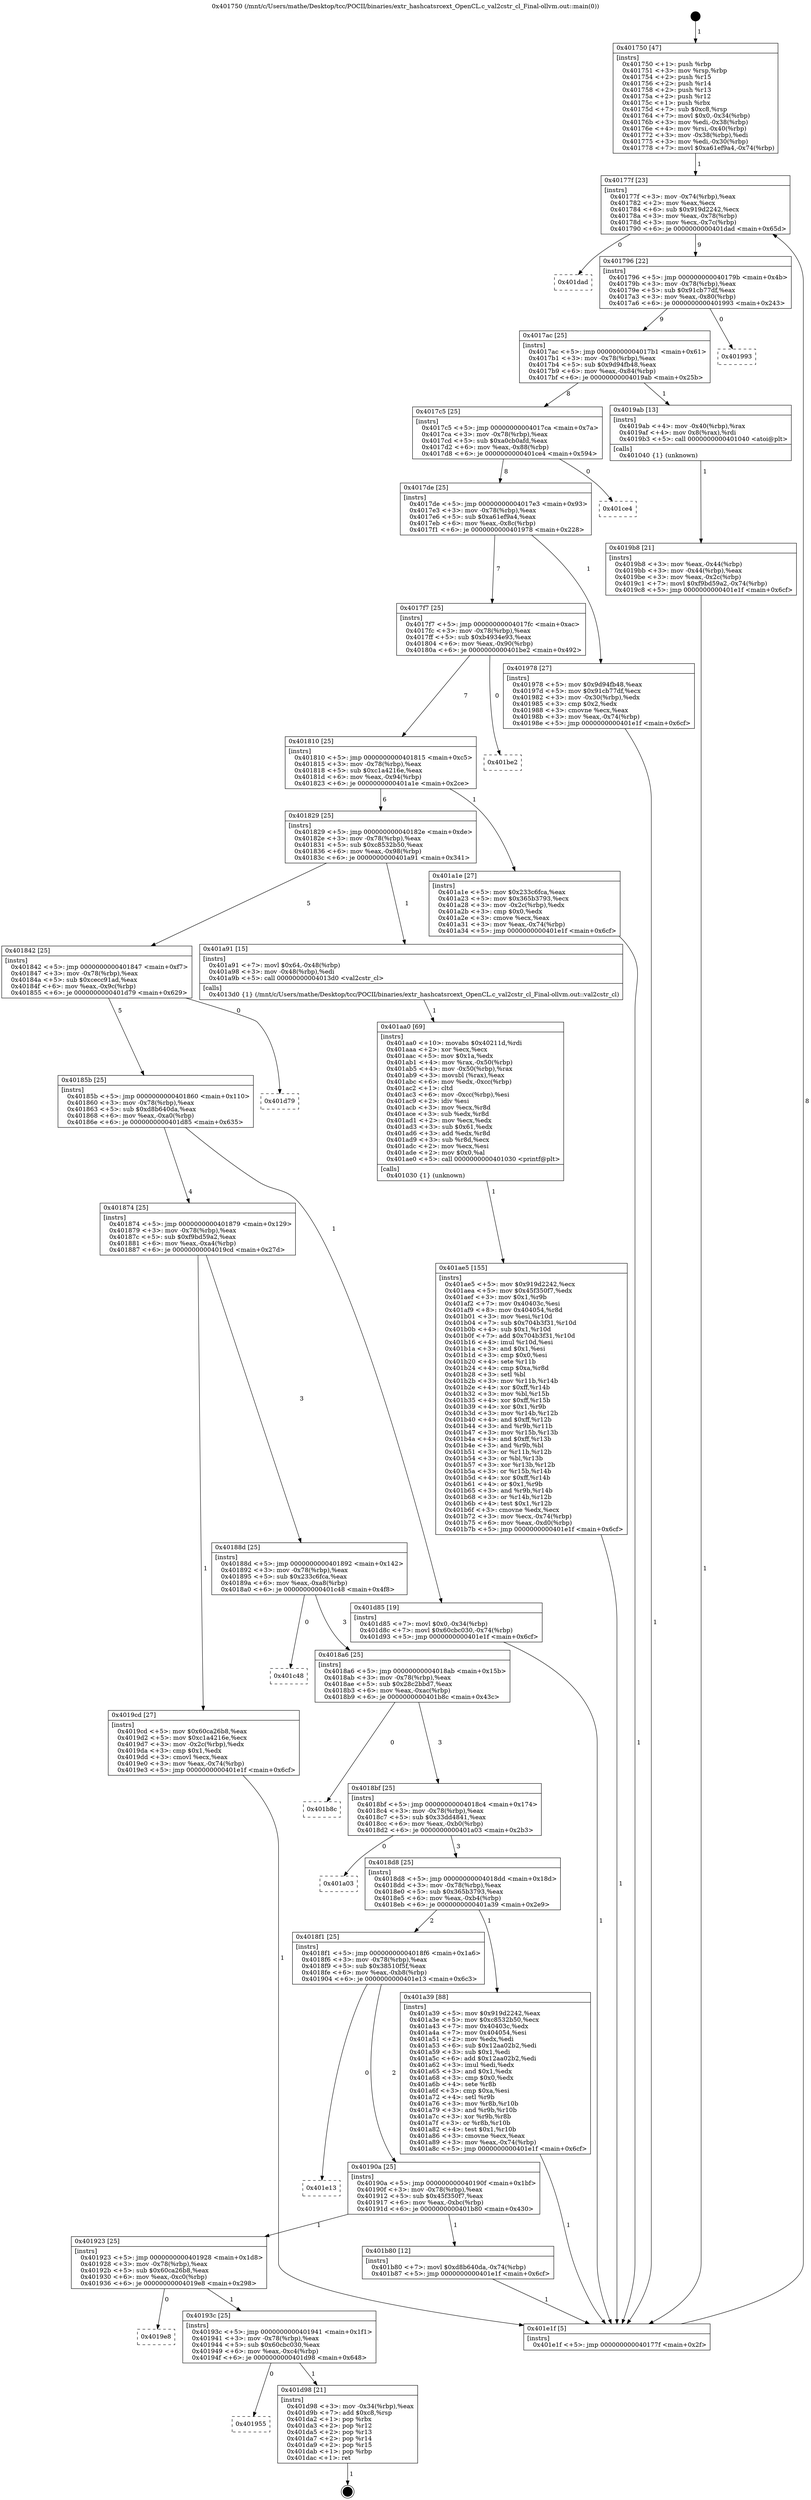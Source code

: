 digraph "0x401750" {
  label = "0x401750 (/mnt/c/Users/mathe/Desktop/tcc/POCII/binaries/extr_hashcatsrcext_OpenCL.c_val2cstr_cl_Final-ollvm.out::main(0))"
  labelloc = "t"
  node[shape=record]

  Entry [label="",width=0.3,height=0.3,shape=circle,fillcolor=black,style=filled]
  "0x40177f" [label="{
     0x40177f [23]\l
     | [instrs]\l
     &nbsp;&nbsp;0x40177f \<+3\>: mov -0x74(%rbp),%eax\l
     &nbsp;&nbsp;0x401782 \<+2\>: mov %eax,%ecx\l
     &nbsp;&nbsp;0x401784 \<+6\>: sub $0x919d2242,%ecx\l
     &nbsp;&nbsp;0x40178a \<+3\>: mov %eax,-0x78(%rbp)\l
     &nbsp;&nbsp;0x40178d \<+3\>: mov %ecx,-0x7c(%rbp)\l
     &nbsp;&nbsp;0x401790 \<+6\>: je 0000000000401dad \<main+0x65d\>\l
  }"]
  "0x401dad" [label="{
     0x401dad\l
  }", style=dashed]
  "0x401796" [label="{
     0x401796 [22]\l
     | [instrs]\l
     &nbsp;&nbsp;0x401796 \<+5\>: jmp 000000000040179b \<main+0x4b\>\l
     &nbsp;&nbsp;0x40179b \<+3\>: mov -0x78(%rbp),%eax\l
     &nbsp;&nbsp;0x40179e \<+5\>: sub $0x91cb77df,%eax\l
     &nbsp;&nbsp;0x4017a3 \<+3\>: mov %eax,-0x80(%rbp)\l
     &nbsp;&nbsp;0x4017a6 \<+6\>: je 0000000000401993 \<main+0x243\>\l
  }"]
  Exit [label="",width=0.3,height=0.3,shape=circle,fillcolor=black,style=filled,peripheries=2]
  "0x401993" [label="{
     0x401993\l
  }", style=dashed]
  "0x4017ac" [label="{
     0x4017ac [25]\l
     | [instrs]\l
     &nbsp;&nbsp;0x4017ac \<+5\>: jmp 00000000004017b1 \<main+0x61\>\l
     &nbsp;&nbsp;0x4017b1 \<+3\>: mov -0x78(%rbp),%eax\l
     &nbsp;&nbsp;0x4017b4 \<+5\>: sub $0x9d94fb48,%eax\l
     &nbsp;&nbsp;0x4017b9 \<+6\>: mov %eax,-0x84(%rbp)\l
     &nbsp;&nbsp;0x4017bf \<+6\>: je 00000000004019ab \<main+0x25b\>\l
  }"]
  "0x401955" [label="{
     0x401955\l
  }", style=dashed]
  "0x4019ab" [label="{
     0x4019ab [13]\l
     | [instrs]\l
     &nbsp;&nbsp;0x4019ab \<+4\>: mov -0x40(%rbp),%rax\l
     &nbsp;&nbsp;0x4019af \<+4\>: mov 0x8(%rax),%rdi\l
     &nbsp;&nbsp;0x4019b3 \<+5\>: call 0000000000401040 \<atoi@plt\>\l
     | [calls]\l
     &nbsp;&nbsp;0x401040 \{1\} (unknown)\l
  }"]
  "0x4017c5" [label="{
     0x4017c5 [25]\l
     | [instrs]\l
     &nbsp;&nbsp;0x4017c5 \<+5\>: jmp 00000000004017ca \<main+0x7a\>\l
     &nbsp;&nbsp;0x4017ca \<+3\>: mov -0x78(%rbp),%eax\l
     &nbsp;&nbsp;0x4017cd \<+5\>: sub $0xa0cb0afd,%eax\l
     &nbsp;&nbsp;0x4017d2 \<+6\>: mov %eax,-0x88(%rbp)\l
     &nbsp;&nbsp;0x4017d8 \<+6\>: je 0000000000401ce4 \<main+0x594\>\l
  }"]
  "0x401d98" [label="{
     0x401d98 [21]\l
     | [instrs]\l
     &nbsp;&nbsp;0x401d98 \<+3\>: mov -0x34(%rbp),%eax\l
     &nbsp;&nbsp;0x401d9b \<+7\>: add $0xc8,%rsp\l
     &nbsp;&nbsp;0x401da2 \<+1\>: pop %rbx\l
     &nbsp;&nbsp;0x401da3 \<+2\>: pop %r12\l
     &nbsp;&nbsp;0x401da5 \<+2\>: pop %r13\l
     &nbsp;&nbsp;0x401da7 \<+2\>: pop %r14\l
     &nbsp;&nbsp;0x401da9 \<+2\>: pop %r15\l
     &nbsp;&nbsp;0x401dab \<+1\>: pop %rbp\l
     &nbsp;&nbsp;0x401dac \<+1\>: ret\l
  }"]
  "0x401ce4" [label="{
     0x401ce4\l
  }", style=dashed]
  "0x4017de" [label="{
     0x4017de [25]\l
     | [instrs]\l
     &nbsp;&nbsp;0x4017de \<+5\>: jmp 00000000004017e3 \<main+0x93\>\l
     &nbsp;&nbsp;0x4017e3 \<+3\>: mov -0x78(%rbp),%eax\l
     &nbsp;&nbsp;0x4017e6 \<+5\>: sub $0xa61ef9a4,%eax\l
     &nbsp;&nbsp;0x4017eb \<+6\>: mov %eax,-0x8c(%rbp)\l
     &nbsp;&nbsp;0x4017f1 \<+6\>: je 0000000000401978 \<main+0x228\>\l
  }"]
  "0x40193c" [label="{
     0x40193c [25]\l
     | [instrs]\l
     &nbsp;&nbsp;0x40193c \<+5\>: jmp 0000000000401941 \<main+0x1f1\>\l
     &nbsp;&nbsp;0x401941 \<+3\>: mov -0x78(%rbp),%eax\l
     &nbsp;&nbsp;0x401944 \<+5\>: sub $0x60cbc030,%eax\l
     &nbsp;&nbsp;0x401949 \<+6\>: mov %eax,-0xc4(%rbp)\l
     &nbsp;&nbsp;0x40194f \<+6\>: je 0000000000401d98 \<main+0x648\>\l
  }"]
  "0x401978" [label="{
     0x401978 [27]\l
     | [instrs]\l
     &nbsp;&nbsp;0x401978 \<+5\>: mov $0x9d94fb48,%eax\l
     &nbsp;&nbsp;0x40197d \<+5\>: mov $0x91cb77df,%ecx\l
     &nbsp;&nbsp;0x401982 \<+3\>: mov -0x30(%rbp),%edx\l
     &nbsp;&nbsp;0x401985 \<+3\>: cmp $0x2,%edx\l
     &nbsp;&nbsp;0x401988 \<+3\>: cmovne %ecx,%eax\l
     &nbsp;&nbsp;0x40198b \<+3\>: mov %eax,-0x74(%rbp)\l
     &nbsp;&nbsp;0x40198e \<+5\>: jmp 0000000000401e1f \<main+0x6cf\>\l
  }"]
  "0x4017f7" [label="{
     0x4017f7 [25]\l
     | [instrs]\l
     &nbsp;&nbsp;0x4017f7 \<+5\>: jmp 00000000004017fc \<main+0xac\>\l
     &nbsp;&nbsp;0x4017fc \<+3\>: mov -0x78(%rbp),%eax\l
     &nbsp;&nbsp;0x4017ff \<+5\>: sub $0xb4934e93,%eax\l
     &nbsp;&nbsp;0x401804 \<+6\>: mov %eax,-0x90(%rbp)\l
     &nbsp;&nbsp;0x40180a \<+6\>: je 0000000000401be2 \<main+0x492\>\l
  }"]
  "0x401e1f" [label="{
     0x401e1f [5]\l
     | [instrs]\l
     &nbsp;&nbsp;0x401e1f \<+5\>: jmp 000000000040177f \<main+0x2f\>\l
  }"]
  "0x401750" [label="{
     0x401750 [47]\l
     | [instrs]\l
     &nbsp;&nbsp;0x401750 \<+1\>: push %rbp\l
     &nbsp;&nbsp;0x401751 \<+3\>: mov %rsp,%rbp\l
     &nbsp;&nbsp;0x401754 \<+2\>: push %r15\l
     &nbsp;&nbsp;0x401756 \<+2\>: push %r14\l
     &nbsp;&nbsp;0x401758 \<+2\>: push %r13\l
     &nbsp;&nbsp;0x40175a \<+2\>: push %r12\l
     &nbsp;&nbsp;0x40175c \<+1\>: push %rbx\l
     &nbsp;&nbsp;0x40175d \<+7\>: sub $0xc8,%rsp\l
     &nbsp;&nbsp;0x401764 \<+7\>: movl $0x0,-0x34(%rbp)\l
     &nbsp;&nbsp;0x40176b \<+3\>: mov %edi,-0x38(%rbp)\l
     &nbsp;&nbsp;0x40176e \<+4\>: mov %rsi,-0x40(%rbp)\l
     &nbsp;&nbsp;0x401772 \<+3\>: mov -0x38(%rbp),%edi\l
     &nbsp;&nbsp;0x401775 \<+3\>: mov %edi,-0x30(%rbp)\l
     &nbsp;&nbsp;0x401778 \<+7\>: movl $0xa61ef9a4,-0x74(%rbp)\l
  }"]
  "0x4019b8" [label="{
     0x4019b8 [21]\l
     | [instrs]\l
     &nbsp;&nbsp;0x4019b8 \<+3\>: mov %eax,-0x44(%rbp)\l
     &nbsp;&nbsp;0x4019bb \<+3\>: mov -0x44(%rbp),%eax\l
     &nbsp;&nbsp;0x4019be \<+3\>: mov %eax,-0x2c(%rbp)\l
     &nbsp;&nbsp;0x4019c1 \<+7\>: movl $0xf9bd59a2,-0x74(%rbp)\l
     &nbsp;&nbsp;0x4019c8 \<+5\>: jmp 0000000000401e1f \<main+0x6cf\>\l
  }"]
  "0x4019e8" [label="{
     0x4019e8\l
  }", style=dashed]
  "0x401be2" [label="{
     0x401be2\l
  }", style=dashed]
  "0x401810" [label="{
     0x401810 [25]\l
     | [instrs]\l
     &nbsp;&nbsp;0x401810 \<+5\>: jmp 0000000000401815 \<main+0xc5\>\l
     &nbsp;&nbsp;0x401815 \<+3\>: mov -0x78(%rbp),%eax\l
     &nbsp;&nbsp;0x401818 \<+5\>: sub $0xc1a4216e,%eax\l
     &nbsp;&nbsp;0x40181d \<+6\>: mov %eax,-0x94(%rbp)\l
     &nbsp;&nbsp;0x401823 \<+6\>: je 0000000000401a1e \<main+0x2ce\>\l
  }"]
  "0x401923" [label="{
     0x401923 [25]\l
     | [instrs]\l
     &nbsp;&nbsp;0x401923 \<+5\>: jmp 0000000000401928 \<main+0x1d8\>\l
     &nbsp;&nbsp;0x401928 \<+3\>: mov -0x78(%rbp),%eax\l
     &nbsp;&nbsp;0x40192b \<+5\>: sub $0x60ca26b8,%eax\l
     &nbsp;&nbsp;0x401930 \<+6\>: mov %eax,-0xc0(%rbp)\l
     &nbsp;&nbsp;0x401936 \<+6\>: je 00000000004019e8 \<main+0x298\>\l
  }"]
  "0x401a1e" [label="{
     0x401a1e [27]\l
     | [instrs]\l
     &nbsp;&nbsp;0x401a1e \<+5\>: mov $0x233c6fca,%eax\l
     &nbsp;&nbsp;0x401a23 \<+5\>: mov $0x365b3793,%ecx\l
     &nbsp;&nbsp;0x401a28 \<+3\>: mov -0x2c(%rbp),%edx\l
     &nbsp;&nbsp;0x401a2b \<+3\>: cmp $0x0,%edx\l
     &nbsp;&nbsp;0x401a2e \<+3\>: cmove %ecx,%eax\l
     &nbsp;&nbsp;0x401a31 \<+3\>: mov %eax,-0x74(%rbp)\l
     &nbsp;&nbsp;0x401a34 \<+5\>: jmp 0000000000401e1f \<main+0x6cf\>\l
  }"]
  "0x401829" [label="{
     0x401829 [25]\l
     | [instrs]\l
     &nbsp;&nbsp;0x401829 \<+5\>: jmp 000000000040182e \<main+0xde\>\l
     &nbsp;&nbsp;0x40182e \<+3\>: mov -0x78(%rbp),%eax\l
     &nbsp;&nbsp;0x401831 \<+5\>: sub $0xc8532b50,%eax\l
     &nbsp;&nbsp;0x401836 \<+6\>: mov %eax,-0x98(%rbp)\l
     &nbsp;&nbsp;0x40183c \<+6\>: je 0000000000401a91 \<main+0x341\>\l
  }"]
  "0x401b80" [label="{
     0x401b80 [12]\l
     | [instrs]\l
     &nbsp;&nbsp;0x401b80 \<+7\>: movl $0xd8b640da,-0x74(%rbp)\l
     &nbsp;&nbsp;0x401b87 \<+5\>: jmp 0000000000401e1f \<main+0x6cf\>\l
  }"]
  "0x401a91" [label="{
     0x401a91 [15]\l
     | [instrs]\l
     &nbsp;&nbsp;0x401a91 \<+7\>: movl $0x64,-0x48(%rbp)\l
     &nbsp;&nbsp;0x401a98 \<+3\>: mov -0x48(%rbp),%edi\l
     &nbsp;&nbsp;0x401a9b \<+5\>: call 00000000004013d0 \<val2cstr_cl\>\l
     | [calls]\l
     &nbsp;&nbsp;0x4013d0 \{1\} (/mnt/c/Users/mathe/Desktop/tcc/POCII/binaries/extr_hashcatsrcext_OpenCL.c_val2cstr_cl_Final-ollvm.out::val2cstr_cl)\l
  }"]
  "0x401842" [label="{
     0x401842 [25]\l
     | [instrs]\l
     &nbsp;&nbsp;0x401842 \<+5\>: jmp 0000000000401847 \<main+0xf7\>\l
     &nbsp;&nbsp;0x401847 \<+3\>: mov -0x78(%rbp),%eax\l
     &nbsp;&nbsp;0x40184a \<+5\>: sub $0xcecc91ad,%eax\l
     &nbsp;&nbsp;0x40184f \<+6\>: mov %eax,-0x9c(%rbp)\l
     &nbsp;&nbsp;0x401855 \<+6\>: je 0000000000401d79 \<main+0x629\>\l
  }"]
  "0x40190a" [label="{
     0x40190a [25]\l
     | [instrs]\l
     &nbsp;&nbsp;0x40190a \<+5\>: jmp 000000000040190f \<main+0x1bf\>\l
     &nbsp;&nbsp;0x40190f \<+3\>: mov -0x78(%rbp),%eax\l
     &nbsp;&nbsp;0x401912 \<+5\>: sub $0x45f350f7,%eax\l
     &nbsp;&nbsp;0x401917 \<+6\>: mov %eax,-0xbc(%rbp)\l
     &nbsp;&nbsp;0x40191d \<+6\>: je 0000000000401b80 \<main+0x430\>\l
  }"]
  "0x401d79" [label="{
     0x401d79\l
  }", style=dashed]
  "0x40185b" [label="{
     0x40185b [25]\l
     | [instrs]\l
     &nbsp;&nbsp;0x40185b \<+5\>: jmp 0000000000401860 \<main+0x110\>\l
     &nbsp;&nbsp;0x401860 \<+3\>: mov -0x78(%rbp),%eax\l
     &nbsp;&nbsp;0x401863 \<+5\>: sub $0xd8b640da,%eax\l
     &nbsp;&nbsp;0x401868 \<+6\>: mov %eax,-0xa0(%rbp)\l
     &nbsp;&nbsp;0x40186e \<+6\>: je 0000000000401d85 \<main+0x635\>\l
  }"]
  "0x401e13" [label="{
     0x401e13\l
  }", style=dashed]
  "0x401d85" [label="{
     0x401d85 [19]\l
     | [instrs]\l
     &nbsp;&nbsp;0x401d85 \<+7\>: movl $0x0,-0x34(%rbp)\l
     &nbsp;&nbsp;0x401d8c \<+7\>: movl $0x60cbc030,-0x74(%rbp)\l
     &nbsp;&nbsp;0x401d93 \<+5\>: jmp 0000000000401e1f \<main+0x6cf\>\l
  }"]
  "0x401874" [label="{
     0x401874 [25]\l
     | [instrs]\l
     &nbsp;&nbsp;0x401874 \<+5\>: jmp 0000000000401879 \<main+0x129\>\l
     &nbsp;&nbsp;0x401879 \<+3\>: mov -0x78(%rbp),%eax\l
     &nbsp;&nbsp;0x40187c \<+5\>: sub $0xf9bd59a2,%eax\l
     &nbsp;&nbsp;0x401881 \<+6\>: mov %eax,-0xa4(%rbp)\l
     &nbsp;&nbsp;0x401887 \<+6\>: je 00000000004019cd \<main+0x27d\>\l
  }"]
  "0x401ae5" [label="{
     0x401ae5 [155]\l
     | [instrs]\l
     &nbsp;&nbsp;0x401ae5 \<+5\>: mov $0x919d2242,%ecx\l
     &nbsp;&nbsp;0x401aea \<+5\>: mov $0x45f350f7,%edx\l
     &nbsp;&nbsp;0x401aef \<+3\>: mov $0x1,%r9b\l
     &nbsp;&nbsp;0x401af2 \<+7\>: mov 0x40403c,%esi\l
     &nbsp;&nbsp;0x401af9 \<+8\>: mov 0x404054,%r8d\l
     &nbsp;&nbsp;0x401b01 \<+3\>: mov %esi,%r10d\l
     &nbsp;&nbsp;0x401b04 \<+7\>: sub $0x704b3f31,%r10d\l
     &nbsp;&nbsp;0x401b0b \<+4\>: sub $0x1,%r10d\l
     &nbsp;&nbsp;0x401b0f \<+7\>: add $0x704b3f31,%r10d\l
     &nbsp;&nbsp;0x401b16 \<+4\>: imul %r10d,%esi\l
     &nbsp;&nbsp;0x401b1a \<+3\>: and $0x1,%esi\l
     &nbsp;&nbsp;0x401b1d \<+3\>: cmp $0x0,%esi\l
     &nbsp;&nbsp;0x401b20 \<+4\>: sete %r11b\l
     &nbsp;&nbsp;0x401b24 \<+4\>: cmp $0xa,%r8d\l
     &nbsp;&nbsp;0x401b28 \<+3\>: setl %bl\l
     &nbsp;&nbsp;0x401b2b \<+3\>: mov %r11b,%r14b\l
     &nbsp;&nbsp;0x401b2e \<+4\>: xor $0xff,%r14b\l
     &nbsp;&nbsp;0x401b32 \<+3\>: mov %bl,%r15b\l
     &nbsp;&nbsp;0x401b35 \<+4\>: xor $0xff,%r15b\l
     &nbsp;&nbsp;0x401b39 \<+4\>: xor $0x1,%r9b\l
     &nbsp;&nbsp;0x401b3d \<+3\>: mov %r14b,%r12b\l
     &nbsp;&nbsp;0x401b40 \<+4\>: and $0xff,%r12b\l
     &nbsp;&nbsp;0x401b44 \<+3\>: and %r9b,%r11b\l
     &nbsp;&nbsp;0x401b47 \<+3\>: mov %r15b,%r13b\l
     &nbsp;&nbsp;0x401b4a \<+4\>: and $0xff,%r13b\l
     &nbsp;&nbsp;0x401b4e \<+3\>: and %r9b,%bl\l
     &nbsp;&nbsp;0x401b51 \<+3\>: or %r11b,%r12b\l
     &nbsp;&nbsp;0x401b54 \<+3\>: or %bl,%r13b\l
     &nbsp;&nbsp;0x401b57 \<+3\>: xor %r13b,%r12b\l
     &nbsp;&nbsp;0x401b5a \<+3\>: or %r15b,%r14b\l
     &nbsp;&nbsp;0x401b5d \<+4\>: xor $0xff,%r14b\l
     &nbsp;&nbsp;0x401b61 \<+4\>: or $0x1,%r9b\l
     &nbsp;&nbsp;0x401b65 \<+3\>: and %r9b,%r14b\l
     &nbsp;&nbsp;0x401b68 \<+3\>: or %r14b,%r12b\l
     &nbsp;&nbsp;0x401b6b \<+4\>: test $0x1,%r12b\l
     &nbsp;&nbsp;0x401b6f \<+3\>: cmovne %edx,%ecx\l
     &nbsp;&nbsp;0x401b72 \<+3\>: mov %ecx,-0x74(%rbp)\l
     &nbsp;&nbsp;0x401b75 \<+6\>: mov %eax,-0xd0(%rbp)\l
     &nbsp;&nbsp;0x401b7b \<+5\>: jmp 0000000000401e1f \<main+0x6cf\>\l
  }"]
  "0x4019cd" [label="{
     0x4019cd [27]\l
     | [instrs]\l
     &nbsp;&nbsp;0x4019cd \<+5\>: mov $0x60ca26b8,%eax\l
     &nbsp;&nbsp;0x4019d2 \<+5\>: mov $0xc1a4216e,%ecx\l
     &nbsp;&nbsp;0x4019d7 \<+3\>: mov -0x2c(%rbp),%edx\l
     &nbsp;&nbsp;0x4019da \<+3\>: cmp $0x1,%edx\l
     &nbsp;&nbsp;0x4019dd \<+3\>: cmovl %ecx,%eax\l
     &nbsp;&nbsp;0x4019e0 \<+3\>: mov %eax,-0x74(%rbp)\l
     &nbsp;&nbsp;0x4019e3 \<+5\>: jmp 0000000000401e1f \<main+0x6cf\>\l
  }"]
  "0x40188d" [label="{
     0x40188d [25]\l
     | [instrs]\l
     &nbsp;&nbsp;0x40188d \<+5\>: jmp 0000000000401892 \<main+0x142\>\l
     &nbsp;&nbsp;0x401892 \<+3\>: mov -0x78(%rbp),%eax\l
     &nbsp;&nbsp;0x401895 \<+5\>: sub $0x233c6fca,%eax\l
     &nbsp;&nbsp;0x40189a \<+6\>: mov %eax,-0xa8(%rbp)\l
     &nbsp;&nbsp;0x4018a0 \<+6\>: je 0000000000401c48 \<main+0x4f8\>\l
  }"]
  "0x401aa0" [label="{
     0x401aa0 [69]\l
     | [instrs]\l
     &nbsp;&nbsp;0x401aa0 \<+10\>: movabs $0x40211d,%rdi\l
     &nbsp;&nbsp;0x401aaa \<+2\>: xor %ecx,%ecx\l
     &nbsp;&nbsp;0x401aac \<+5\>: mov $0x1a,%edx\l
     &nbsp;&nbsp;0x401ab1 \<+4\>: mov %rax,-0x50(%rbp)\l
     &nbsp;&nbsp;0x401ab5 \<+4\>: mov -0x50(%rbp),%rax\l
     &nbsp;&nbsp;0x401ab9 \<+3\>: movsbl (%rax),%eax\l
     &nbsp;&nbsp;0x401abc \<+6\>: mov %edx,-0xcc(%rbp)\l
     &nbsp;&nbsp;0x401ac2 \<+1\>: cltd\l
     &nbsp;&nbsp;0x401ac3 \<+6\>: mov -0xcc(%rbp),%esi\l
     &nbsp;&nbsp;0x401ac9 \<+2\>: idiv %esi\l
     &nbsp;&nbsp;0x401acb \<+3\>: mov %ecx,%r8d\l
     &nbsp;&nbsp;0x401ace \<+3\>: sub %edx,%r8d\l
     &nbsp;&nbsp;0x401ad1 \<+2\>: mov %ecx,%edx\l
     &nbsp;&nbsp;0x401ad3 \<+3\>: sub $0x61,%edx\l
     &nbsp;&nbsp;0x401ad6 \<+3\>: add %edx,%r8d\l
     &nbsp;&nbsp;0x401ad9 \<+3\>: sub %r8d,%ecx\l
     &nbsp;&nbsp;0x401adc \<+2\>: mov %ecx,%esi\l
     &nbsp;&nbsp;0x401ade \<+2\>: mov $0x0,%al\l
     &nbsp;&nbsp;0x401ae0 \<+5\>: call 0000000000401030 \<printf@plt\>\l
     | [calls]\l
     &nbsp;&nbsp;0x401030 \{1\} (unknown)\l
  }"]
  "0x401c48" [label="{
     0x401c48\l
  }", style=dashed]
  "0x4018a6" [label="{
     0x4018a6 [25]\l
     | [instrs]\l
     &nbsp;&nbsp;0x4018a6 \<+5\>: jmp 00000000004018ab \<main+0x15b\>\l
     &nbsp;&nbsp;0x4018ab \<+3\>: mov -0x78(%rbp),%eax\l
     &nbsp;&nbsp;0x4018ae \<+5\>: sub $0x28c2bbd7,%eax\l
     &nbsp;&nbsp;0x4018b3 \<+6\>: mov %eax,-0xac(%rbp)\l
     &nbsp;&nbsp;0x4018b9 \<+6\>: je 0000000000401b8c \<main+0x43c\>\l
  }"]
  "0x4018f1" [label="{
     0x4018f1 [25]\l
     | [instrs]\l
     &nbsp;&nbsp;0x4018f1 \<+5\>: jmp 00000000004018f6 \<main+0x1a6\>\l
     &nbsp;&nbsp;0x4018f6 \<+3\>: mov -0x78(%rbp),%eax\l
     &nbsp;&nbsp;0x4018f9 \<+5\>: sub $0x38510f5f,%eax\l
     &nbsp;&nbsp;0x4018fe \<+6\>: mov %eax,-0xb8(%rbp)\l
     &nbsp;&nbsp;0x401904 \<+6\>: je 0000000000401e13 \<main+0x6c3\>\l
  }"]
  "0x401b8c" [label="{
     0x401b8c\l
  }", style=dashed]
  "0x4018bf" [label="{
     0x4018bf [25]\l
     | [instrs]\l
     &nbsp;&nbsp;0x4018bf \<+5\>: jmp 00000000004018c4 \<main+0x174\>\l
     &nbsp;&nbsp;0x4018c4 \<+3\>: mov -0x78(%rbp),%eax\l
     &nbsp;&nbsp;0x4018c7 \<+5\>: sub $0x33dd4841,%eax\l
     &nbsp;&nbsp;0x4018cc \<+6\>: mov %eax,-0xb0(%rbp)\l
     &nbsp;&nbsp;0x4018d2 \<+6\>: je 0000000000401a03 \<main+0x2b3\>\l
  }"]
  "0x401a39" [label="{
     0x401a39 [88]\l
     | [instrs]\l
     &nbsp;&nbsp;0x401a39 \<+5\>: mov $0x919d2242,%eax\l
     &nbsp;&nbsp;0x401a3e \<+5\>: mov $0xc8532b50,%ecx\l
     &nbsp;&nbsp;0x401a43 \<+7\>: mov 0x40403c,%edx\l
     &nbsp;&nbsp;0x401a4a \<+7\>: mov 0x404054,%esi\l
     &nbsp;&nbsp;0x401a51 \<+2\>: mov %edx,%edi\l
     &nbsp;&nbsp;0x401a53 \<+6\>: sub $0x12aa02b2,%edi\l
     &nbsp;&nbsp;0x401a59 \<+3\>: sub $0x1,%edi\l
     &nbsp;&nbsp;0x401a5c \<+6\>: add $0x12aa02b2,%edi\l
     &nbsp;&nbsp;0x401a62 \<+3\>: imul %edi,%edx\l
     &nbsp;&nbsp;0x401a65 \<+3\>: and $0x1,%edx\l
     &nbsp;&nbsp;0x401a68 \<+3\>: cmp $0x0,%edx\l
     &nbsp;&nbsp;0x401a6b \<+4\>: sete %r8b\l
     &nbsp;&nbsp;0x401a6f \<+3\>: cmp $0xa,%esi\l
     &nbsp;&nbsp;0x401a72 \<+4\>: setl %r9b\l
     &nbsp;&nbsp;0x401a76 \<+3\>: mov %r8b,%r10b\l
     &nbsp;&nbsp;0x401a79 \<+3\>: and %r9b,%r10b\l
     &nbsp;&nbsp;0x401a7c \<+3\>: xor %r9b,%r8b\l
     &nbsp;&nbsp;0x401a7f \<+3\>: or %r8b,%r10b\l
     &nbsp;&nbsp;0x401a82 \<+4\>: test $0x1,%r10b\l
     &nbsp;&nbsp;0x401a86 \<+3\>: cmovne %ecx,%eax\l
     &nbsp;&nbsp;0x401a89 \<+3\>: mov %eax,-0x74(%rbp)\l
     &nbsp;&nbsp;0x401a8c \<+5\>: jmp 0000000000401e1f \<main+0x6cf\>\l
  }"]
  "0x401a03" [label="{
     0x401a03\l
  }", style=dashed]
  "0x4018d8" [label="{
     0x4018d8 [25]\l
     | [instrs]\l
     &nbsp;&nbsp;0x4018d8 \<+5\>: jmp 00000000004018dd \<main+0x18d\>\l
     &nbsp;&nbsp;0x4018dd \<+3\>: mov -0x78(%rbp),%eax\l
     &nbsp;&nbsp;0x4018e0 \<+5\>: sub $0x365b3793,%eax\l
     &nbsp;&nbsp;0x4018e5 \<+6\>: mov %eax,-0xb4(%rbp)\l
     &nbsp;&nbsp;0x4018eb \<+6\>: je 0000000000401a39 \<main+0x2e9\>\l
  }"]
  Entry -> "0x401750" [label=" 1"]
  "0x40177f" -> "0x401dad" [label=" 0"]
  "0x40177f" -> "0x401796" [label=" 9"]
  "0x401d98" -> Exit [label=" 1"]
  "0x401796" -> "0x401993" [label=" 0"]
  "0x401796" -> "0x4017ac" [label=" 9"]
  "0x40193c" -> "0x401955" [label=" 0"]
  "0x4017ac" -> "0x4019ab" [label=" 1"]
  "0x4017ac" -> "0x4017c5" [label=" 8"]
  "0x40193c" -> "0x401d98" [label=" 1"]
  "0x4017c5" -> "0x401ce4" [label=" 0"]
  "0x4017c5" -> "0x4017de" [label=" 8"]
  "0x401923" -> "0x40193c" [label=" 1"]
  "0x4017de" -> "0x401978" [label=" 1"]
  "0x4017de" -> "0x4017f7" [label=" 7"]
  "0x401978" -> "0x401e1f" [label=" 1"]
  "0x401750" -> "0x40177f" [label=" 1"]
  "0x401e1f" -> "0x40177f" [label=" 8"]
  "0x4019ab" -> "0x4019b8" [label=" 1"]
  "0x4019b8" -> "0x401e1f" [label=" 1"]
  "0x401923" -> "0x4019e8" [label=" 0"]
  "0x4017f7" -> "0x401be2" [label=" 0"]
  "0x4017f7" -> "0x401810" [label=" 7"]
  "0x401d85" -> "0x401e1f" [label=" 1"]
  "0x401810" -> "0x401a1e" [label=" 1"]
  "0x401810" -> "0x401829" [label=" 6"]
  "0x401b80" -> "0x401e1f" [label=" 1"]
  "0x401829" -> "0x401a91" [label=" 1"]
  "0x401829" -> "0x401842" [label=" 5"]
  "0x40190a" -> "0x401923" [label=" 1"]
  "0x401842" -> "0x401d79" [label=" 0"]
  "0x401842" -> "0x40185b" [label=" 5"]
  "0x40190a" -> "0x401b80" [label=" 1"]
  "0x40185b" -> "0x401d85" [label=" 1"]
  "0x40185b" -> "0x401874" [label=" 4"]
  "0x4018f1" -> "0x40190a" [label=" 2"]
  "0x401874" -> "0x4019cd" [label=" 1"]
  "0x401874" -> "0x40188d" [label=" 3"]
  "0x4019cd" -> "0x401e1f" [label=" 1"]
  "0x401a1e" -> "0x401e1f" [label=" 1"]
  "0x4018f1" -> "0x401e13" [label=" 0"]
  "0x40188d" -> "0x401c48" [label=" 0"]
  "0x40188d" -> "0x4018a6" [label=" 3"]
  "0x401ae5" -> "0x401e1f" [label=" 1"]
  "0x4018a6" -> "0x401b8c" [label=" 0"]
  "0x4018a6" -> "0x4018bf" [label=" 3"]
  "0x401aa0" -> "0x401ae5" [label=" 1"]
  "0x4018bf" -> "0x401a03" [label=" 0"]
  "0x4018bf" -> "0x4018d8" [label=" 3"]
  "0x401a91" -> "0x401aa0" [label=" 1"]
  "0x4018d8" -> "0x401a39" [label=" 1"]
  "0x4018d8" -> "0x4018f1" [label=" 2"]
  "0x401a39" -> "0x401e1f" [label=" 1"]
}
